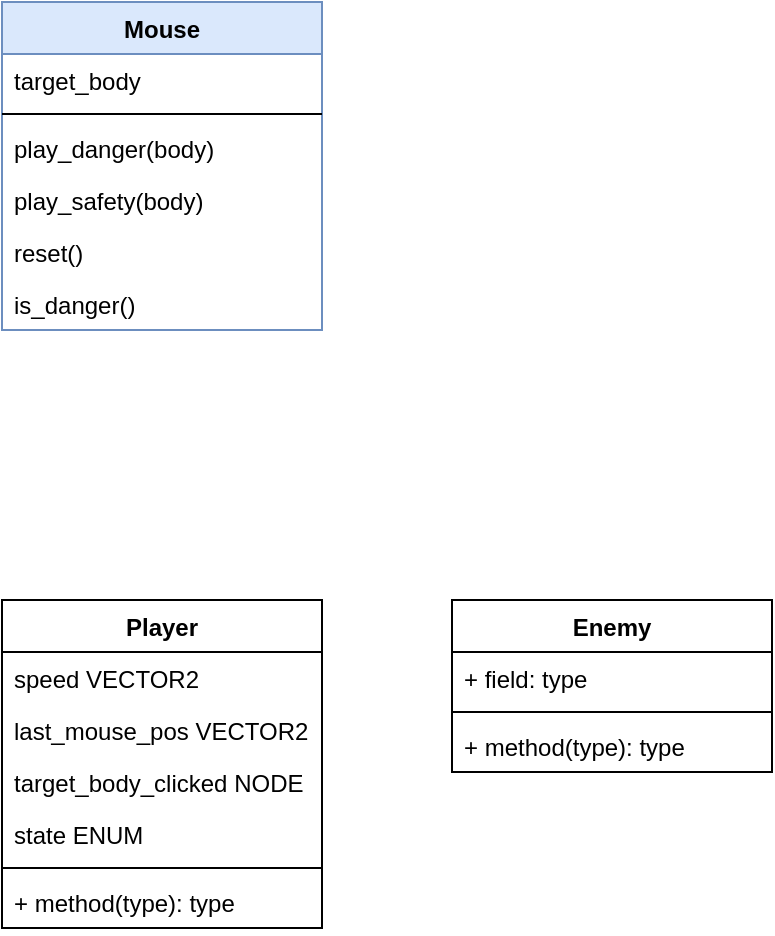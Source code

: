 <mxfile version="13.9.9" type="device"><diagram id="A3sUPTzyDMJhK6twQyZ6" name="Scenes"><mxGraphModel dx="1422" dy="862" grid="0" gridSize="10" guides="1" tooltips="1" connect="1" arrows="1" fold="1" page="0" pageScale="1" pageWidth="850" pageHeight="1100" math="0" shadow="0"><root><mxCell id="0"/><mxCell id="1" parent="0"/><mxCell id="b8twUbiVk5TEhkAMknCP-1" value="Player" style="swimlane;fontStyle=1;align=center;verticalAlign=top;childLayout=stackLayout;horizontal=1;startSize=26;horizontalStack=0;resizeParent=1;resizeParentMax=0;resizeLast=0;collapsible=1;marginBottom=0;" vertex="1" parent="1"><mxGeometry x="345" y="449" width="160" height="164" as="geometry"/></mxCell><mxCell id="b8twUbiVk5TEhkAMknCP-2" value="speed VECTOR2" style="text;strokeColor=none;fillColor=none;align=left;verticalAlign=top;spacingLeft=4;spacingRight=4;overflow=hidden;rotatable=0;points=[[0,0.5],[1,0.5]];portConstraint=eastwest;" vertex="1" parent="b8twUbiVk5TEhkAMknCP-1"><mxGeometry y="26" width="160" height="26" as="geometry"/></mxCell><mxCell id="b8twUbiVk5TEhkAMknCP-6" value="last_mouse_pos VECTOR2" style="text;strokeColor=none;fillColor=none;align=left;verticalAlign=top;spacingLeft=4;spacingRight=4;overflow=hidden;rotatable=0;points=[[0,0.5],[1,0.5]];portConstraint=eastwest;" vertex="1" parent="b8twUbiVk5TEhkAMknCP-1"><mxGeometry y="52" width="160" height="26" as="geometry"/></mxCell><mxCell id="b8twUbiVk5TEhkAMknCP-7" value="target_body_clicked NODE" style="text;strokeColor=none;fillColor=none;align=left;verticalAlign=top;spacingLeft=4;spacingRight=4;overflow=hidden;rotatable=0;points=[[0,0.5],[1,0.5]];portConstraint=eastwest;" vertex="1" parent="b8twUbiVk5TEhkAMknCP-1"><mxGeometry y="78" width="160" height="26" as="geometry"/></mxCell><mxCell id="b8twUbiVk5TEhkAMknCP-5" value="state ENUM" style="text;strokeColor=none;fillColor=none;align=left;verticalAlign=top;spacingLeft=4;spacingRight=4;overflow=hidden;rotatable=0;points=[[0,0.5],[1,0.5]];portConstraint=eastwest;" vertex="1" parent="b8twUbiVk5TEhkAMknCP-1"><mxGeometry y="104" width="160" height="26" as="geometry"/></mxCell><mxCell id="b8twUbiVk5TEhkAMknCP-3" value="" style="line;strokeWidth=1;fillColor=none;align=left;verticalAlign=middle;spacingTop=-1;spacingLeft=3;spacingRight=3;rotatable=0;labelPosition=right;points=[];portConstraint=eastwest;" vertex="1" parent="b8twUbiVk5TEhkAMknCP-1"><mxGeometry y="130" width="160" height="8" as="geometry"/></mxCell><mxCell id="b8twUbiVk5TEhkAMknCP-4" value="+ method(type): type" style="text;strokeColor=none;fillColor=none;align=left;verticalAlign=top;spacingLeft=4;spacingRight=4;overflow=hidden;rotatable=0;points=[[0,0.5],[1,0.5]];portConstraint=eastwest;" vertex="1" parent="b8twUbiVk5TEhkAMknCP-1"><mxGeometry y="138" width="160" height="26" as="geometry"/></mxCell><mxCell id="b8twUbiVk5TEhkAMknCP-8" value="Enemy" style="swimlane;fontStyle=1;align=center;verticalAlign=top;childLayout=stackLayout;horizontal=1;startSize=26;horizontalStack=0;resizeParent=1;resizeParentMax=0;resizeLast=0;collapsible=1;marginBottom=0;" vertex="1" parent="1"><mxGeometry x="570" y="449" width="160" height="86" as="geometry"/></mxCell><mxCell id="b8twUbiVk5TEhkAMknCP-9" value="+ field: type" style="text;strokeColor=none;fillColor=none;align=left;verticalAlign=top;spacingLeft=4;spacingRight=4;overflow=hidden;rotatable=0;points=[[0,0.5],[1,0.5]];portConstraint=eastwest;" vertex="1" parent="b8twUbiVk5TEhkAMknCP-8"><mxGeometry y="26" width="160" height="26" as="geometry"/></mxCell><mxCell id="b8twUbiVk5TEhkAMknCP-10" value="" style="line;strokeWidth=1;fillColor=none;align=left;verticalAlign=middle;spacingTop=-1;spacingLeft=3;spacingRight=3;rotatable=0;labelPosition=right;points=[];portConstraint=eastwest;" vertex="1" parent="b8twUbiVk5TEhkAMknCP-8"><mxGeometry y="52" width="160" height="8" as="geometry"/></mxCell><mxCell id="b8twUbiVk5TEhkAMknCP-11" value="+ method(type): type" style="text;strokeColor=none;fillColor=none;align=left;verticalAlign=top;spacingLeft=4;spacingRight=4;overflow=hidden;rotatable=0;points=[[0,0.5],[1,0.5]];portConstraint=eastwest;" vertex="1" parent="b8twUbiVk5TEhkAMknCP-8"><mxGeometry y="60" width="160" height="26" as="geometry"/></mxCell><mxCell id="b8twUbiVk5TEhkAMknCP-12" value="Mouse" style="swimlane;fontStyle=1;align=center;verticalAlign=top;childLayout=stackLayout;horizontal=1;startSize=26;horizontalStack=0;resizeParent=1;resizeParentMax=0;resizeLast=0;collapsible=1;marginBottom=0;fillColor=#dae8fc;strokeColor=#6c8ebf;" vertex="1" parent="1"><mxGeometry x="345" y="150" width="160" height="164" as="geometry"/></mxCell><mxCell id="b8twUbiVk5TEhkAMknCP-13" value="target_body" style="text;strokeColor=none;fillColor=none;align=left;verticalAlign=top;spacingLeft=4;spacingRight=4;overflow=hidden;rotatable=0;points=[[0,0.5],[1,0.5]];portConstraint=eastwest;" vertex="1" parent="b8twUbiVk5TEhkAMknCP-12"><mxGeometry y="26" width="160" height="26" as="geometry"/></mxCell><mxCell id="b8twUbiVk5TEhkAMknCP-14" value="" style="line;strokeWidth=1;fillColor=none;align=left;verticalAlign=middle;spacingTop=-1;spacingLeft=3;spacingRight=3;rotatable=0;labelPosition=right;points=[];portConstraint=eastwest;" vertex="1" parent="b8twUbiVk5TEhkAMknCP-12"><mxGeometry y="52" width="160" height="8" as="geometry"/></mxCell><mxCell id="b8twUbiVk5TEhkAMknCP-15" value="play_danger(body)" style="text;strokeColor=none;fillColor=none;align=left;verticalAlign=top;spacingLeft=4;spacingRight=4;overflow=hidden;rotatable=0;points=[[0,0.5],[1,0.5]];portConstraint=eastwest;" vertex="1" parent="b8twUbiVk5TEhkAMknCP-12"><mxGeometry y="60" width="160" height="26" as="geometry"/></mxCell><mxCell id="b8twUbiVk5TEhkAMknCP-16" value="play_safety(body)" style="text;strokeColor=none;fillColor=none;align=left;verticalAlign=top;spacingLeft=4;spacingRight=4;overflow=hidden;rotatable=0;points=[[0,0.5],[1,0.5]];portConstraint=eastwest;" vertex="1" parent="b8twUbiVk5TEhkAMknCP-12"><mxGeometry y="86" width="160" height="26" as="geometry"/></mxCell><mxCell id="b8twUbiVk5TEhkAMknCP-17" value="reset()" style="text;strokeColor=none;fillColor=none;align=left;verticalAlign=top;spacingLeft=4;spacingRight=4;overflow=hidden;rotatable=0;points=[[0,0.5],[1,0.5]];portConstraint=eastwest;" vertex="1" parent="b8twUbiVk5TEhkAMknCP-12"><mxGeometry y="112" width="160" height="26" as="geometry"/></mxCell><mxCell id="b8twUbiVk5TEhkAMknCP-18" value="is_danger()" style="text;strokeColor=none;fillColor=none;align=left;verticalAlign=top;spacingLeft=4;spacingRight=4;overflow=hidden;rotatable=0;points=[[0,0.5],[1,0.5]];portConstraint=eastwest;" vertex="1" parent="b8twUbiVk5TEhkAMknCP-12"><mxGeometry y="138" width="160" height="26" as="geometry"/></mxCell></root></mxGraphModel></diagram></mxfile>